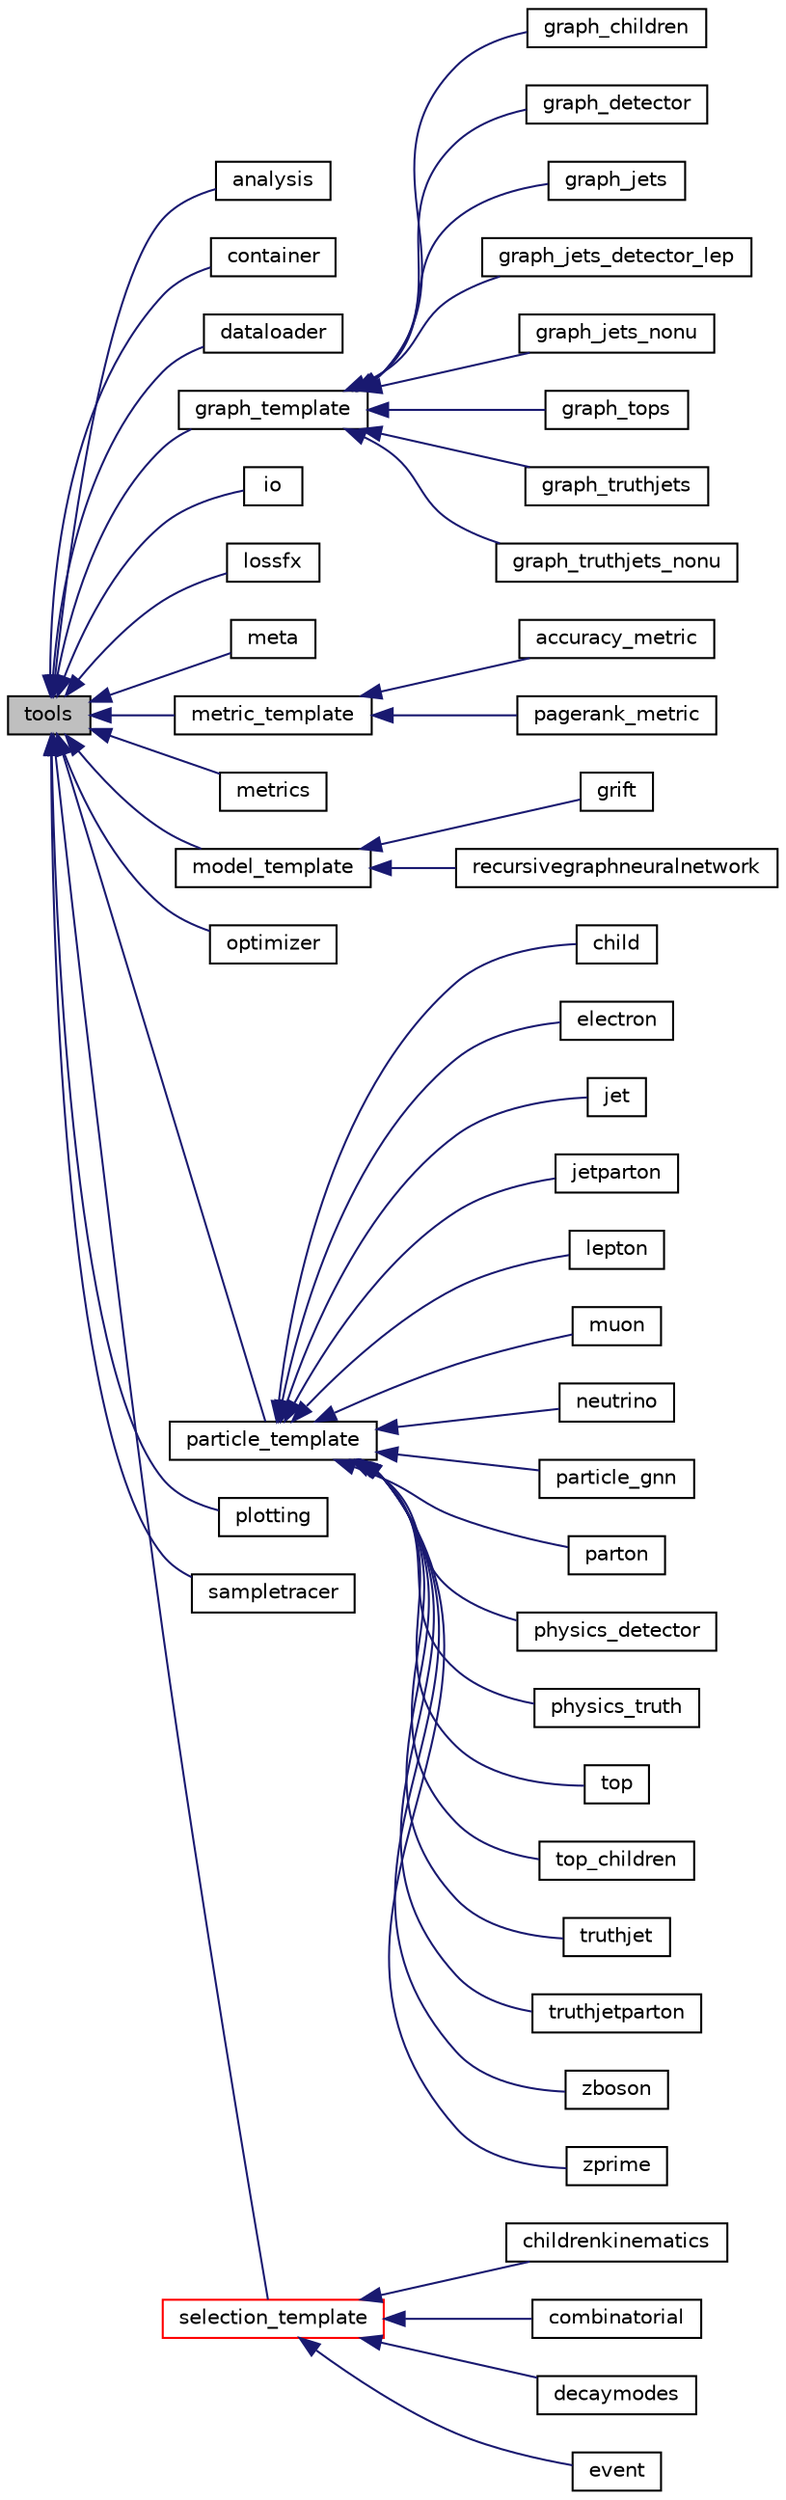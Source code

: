 digraph "tools"
{
 // INTERACTIVE_SVG=YES
 // LATEX_PDF_SIZE
  edge [fontname="Helvetica",fontsize="10",labelfontname="Helvetica",labelfontsize="10"];
  node [fontname="Helvetica",fontsize="10",shape=record];
  rankdir="LR";
  Node1 [label="tools",height=0.2,width=0.4,color="black", fillcolor="grey75", style="filled", fontcolor="black",tooltip="Provides a wide range of utility functions used throughout the framework."];
  Node1 -> Node2 [dir="back",color="midnightblue",fontsize="10",style="solid",fontname="Helvetica"];
  Node2 [label="analysis",height=0.2,width=0.4,color="black", fillcolor="white", style="filled",URL="$classanalysis.html",tooltip="< Inherits from the tools class for utility functions."];
  Node1 -> Node3 [dir="back",color="midnightblue",fontsize="10",style="solid",fontname="Helvetica"];
  Node3 [label="container",height=0.2,width=0.4,color="black", fillcolor="white", style="filled",URL="$classcontainer.html",tooltip=" "];
  Node1 -> Node4 [dir="back",color="midnightblue",fontsize="10",style="solid",fontname="Helvetica"];
  Node4 [label="dataloader",height=0.2,width=0.4,color="black", fillcolor="white", style="filled",URL="$classdataloader.html",tooltip=" "];
  Node1 -> Node5 [dir="back",color="midnightblue",fontsize="10",style="solid",fontname="Helvetica"];
  Node5 [label="graph_template",height=0.2,width=0.4,color="black", fillcolor="white", style="filled",URL="$classgraph__template.html",tooltip=" "];
  Node5 -> Node6 [dir="back",color="midnightblue",fontsize="10",style="solid",fontname="Helvetica"];
  Node6 [label="graph_children",height=0.2,width=0.4,color="black", fillcolor="white", style="filled",URL="$classgraph__children.html",tooltip=" "];
  Node5 -> Node7 [dir="back",color="midnightblue",fontsize="10",style="solid",fontname="Helvetica"];
  Node7 [label="graph_detector",height=0.2,width=0.4,color="black", fillcolor="white", style="filled",URL="$classgraph__detector.html",tooltip=" "];
  Node5 -> Node8 [dir="back",color="midnightblue",fontsize="10",style="solid",fontname="Helvetica"];
  Node8 [label="graph_jets",height=0.2,width=0.4,color="black", fillcolor="white", style="filled",URL="$classgraph__jets.html",tooltip=" "];
  Node5 -> Node9 [dir="back",color="midnightblue",fontsize="10",style="solid",fontname="Helvetica"];
  Node9 [label="graph_jets_detector_lep",height=0.2,width=0.4,color="black", fillcolor="white", style="filled",URL="$classgraph__jets__detector__lep.html",tooltip=" "];
  Node5 -> Node10 [dir="back",color="midnightblue",fontsize="10",style="solid",fontname="Helvetica"];
  Node10 [label="graph_jets_nonu",height=0.2,width=0.4,color="black", fillcolor="white", style="filled",URL="$classgraph__jets__nonu.html",tooltip=" "];
  Node5 -> Node11 [dir="back",color="midnightblue",fontsize="10",style="solid",fontname="Helvetica"];
  Node11 [label="graph_tops",height=0.2,width=0.4,color="black", fillcolor="white", style="filled",URL="$classgraph__tops.html",tooltip=" "];
  Node5 -> Node12 [dir="back",color="midnightblue",fontsize="10",style="solid",fontname="Helvetica"];
  Node12 [label="graph_truthjets",height=0.2,width=0.4,color="black", fillcolor="white", style="filled",URL="$classgraph__truthjets.html",tooltip=" "];
  Node5 -> Node13 [dir="back",color="midnightblue",fontsize="10",style="solid",fontname="Helvetica"];
  Node13 [label="graph_truthjets_nonu",height=0.2,width=0.4,color="black", fillcolor="white", style="filled",URL="$classgraph__truthjets__nonu.html",tooltip=" "];
  Node1 -> Node14 [dir="back",color="midnightblue",fontsize="10",style="solid",fontname="Helvetica"];
  Node14 [label="io",height=0.2,width=0.4,color="black", fillcolor="white", style="filled",URL="$classio.html",tooltip="< Inherits from the notification class for logging capabilities."];
  Node1 -> Node15 [dir="back",color="midnightblue",fontsize="10",style="solid",fontname="Helvetica"];
  Node15 [label="lossfx",height=0.2,width=0.4,color="black", fillcolor="white", style="filled",URL="$classlossfx.html",tooltip=" "];
  Node1 -> Node16 [dir="back",color="midnightblue",fontsize="10",style="solid",fontname="Helvetica"];
  Node16 [label="meta",height=0.2,width=0.4,color="black", fillcolor="white", style="filled",URL="$classmeta.html",tooltip="Provides properties and methods for metadata management."];
  Node1 -> Node17 [dir="back",color="midnightblue",fontsize="10",style="solid",fontname="Helvetica"];
  Node17 [label="metric_template",height=0.2,width=0.4,color="black", fillcolor="white", style="filled",URL="$classmetric__template.html",tooltip=" "];
  Node17 -> Node18 [dir="back",color="midnightblue",fontsize="10",style="solid",fontname="Helvetica"];
  Node18 [label="accuracy_metric",height=0.2,width=0.4,color="black", fillcolor="white", style="filled",URL="$classaccuracy__metric.html",tooltip=" "];
  Node17 -> Node19 [dir="back",color="midnightblue",fontsize="10",style="solid",fontname="Helvetica"];
  Node19 [label="pagerank_metric",height=0.2,width=0.4,color="black", fillcolor="white", style="filled",URL="$classpagerank__metric.html",tooltip=" "];
  Node1 -> Node20 [dir="back",color="midnightblue",fontsize="10",style="solid",fontname="Helvetica"];
  Node20 [label="metrics",height=0.2,width=0.4,color="black", fillcolor="white", style="filled",URL="$classmetrics.html",tooltip=" "];
  Node1 -> Node21 [dir="back",color="midnightblue",fontsize="10",style="solid",fontname="Helvetica"];
  Node21 [label="model_template",height=0.2,width=0.4,color="black", fillcolor="white", style="filled",URL="$classmodel__template.html",tooltip="Base template class for machine learning models."];
  Node21 -> Node22 [dir="back",color="midnightblue",fontsize="10",style="solid",fontname="Helvetica"];
  Node22 [label="grift",height=0.2,width=0.4,color="black", fillcolor="white", style="filled",URL="$classgrift.html",tooltip=" "];
  Node21 -> Node23 [dir="back",color="midnightblue",fontsize="10",style="solid",fontname="Helvetica"];
  Node23 [label="recursivegraphneuralnetwork",height=0.2,width=0.4,color="black", fillcolor="white", style="filled",URL="$classrecursivegraphneuralnetwork.html",tooltip=" "];
  Node1 -> Node24 [dir="back",color="midnightblue",fontsize="10",style="solid",fontname="Helvetica"];
  Node24 [label="optimizer",height=0.2,width=0.4,color="black", fillcolor="white", style="filled",URL="$classoptimizer.html",tooltip=" "];
  Node1 -> Node25 [dir="back",color="midnightblue",fontsize="10",style="solid",fontname="Helvetica"];
  Node25 [label="particle_template",height=0.2,width=0.4,color="black", fillcolor="white", style="filled",URL="$classparticle__template.html",tooltip=" "];
  Node25 -> Node26 [dir="back",color="midnightblue",fontsize="10",style="solid",fontname="Helvetica"];
  Node26 [label="child",height=0.2,width=0.4,color="black", fillcolor="white", style="filled",URL="$classchild.html",tooltip=" "];
  Node25 -> Node27 [dir="back",color="midnightblue",fontsize="10",style="solid",fontname="Helvetica"];
  Node27 [label="electron",height=0.2,width=0.4,color="black", fillcolor="white", style="filled",URL="$classelectron.html",tooltip=" "];
  Node25 -> Node28 [dir="back",color="midnightblue",fontsize="10",style="solid",fontname="Helvetica"];
  Node28 [label="jet",height=0.2,width=0.4,color="black", fillcolor="white", style="filled",URL="$classjet.html",tooltip=" "];
  Node25 -> Node29 [dir="back",color="midnightblue",fontsize="10",style="solid",fontname="Helvetica"];
  Node29 [label="jetparton",height=0.2,width=0.4,color="black", fillcolor="white", style="filled",URL="$classjetparton.html",tooltip=" "];
  Node25 -> Node30 [dir="back",color="midnightblue",fontsize="10",style="solid",fontname="Helvetica"];
  Node30 [label="lepton",height=0.2,width=0.4,color="black", fillcolor="white", style="filled",URL="$classlepton.html",tooltip=" "];
  Node25 -> Node31 [dir="back",color="midnightblue",fontsize="10",style="solid",fontname="Helvetica"];
  Node31 [label="muon",height=0.2,width=0.4,color="black", fillcolor="white", style="filled",URL="$classmuon.html",tooltip=" "];
  Node25 -> Node32 [dir="back",color="midnightblue",fontsize="10",style="solid",fontname="Helvetica"];
  Node32 [label="neutrino",height=0.2,width=0.4,color="black", fillcolor="white", style="filled",URL="$classneutrino.html",tooltip=" "];
  Node25 -> Node33 [dir="back",color="midnightblue",fontsize="10",style="solid",fontname="Helvetica"];
  Node33 [label="particle_gnn",height=0.2,width=0.4,color="black", fillcolor="white", style="filled",URL="$classparticle__gnn.html",tooltip=" "];
  Node25 -> Node34 [dir="back",color="midnightblue",fontsize="10",style="solid",fontname="Helvetica"];
  Node34 [label="parton",height=0.2,width=0.4,color="black", fillcolor="white", style="filled",URL="$classparton.html",tooltip=" "];
  Node25 -> Node35 [dir="back",color="midnightblue",fontsize="10",style="solid",fontname="Helvetica"];
  Node35 [label="physics_detector",height=0.2,width=0.4,color="black", fillcolor="white", style="filled",URL="$classphysics__detector.html",tooltip=" "];
  Node25 -> Node36 [dir="back",color="midnightblue",fontsize="10",style="solid",fontname="Helvetica"];
  Node36 [label="physics_truth",height=0.2,width=0.4,color="black", fillcolor="white", style="filled",URL="$classphysics__truth.html",tooltip=" "];
  Node25 -> Node37 [dir="back",color="midnightblue",fontsize="10",style="solid",fontname="Helvetica"];
  Node37 [label="top",height=0.2,width=0.4,color="black", fillcolor="white", style="filled",URL="$classtop.html",tooltip=" "];
  Node25 -> Node38 [dir="back",color="midnightblue",fontsize="10",style="solid",fontname="Helvetica"];
  Node38 [label="top_children",height=0.2,width=0.4,color="black", fillcolor="white", style="filled",URL="$classtop__children.html",tooltip=" "];
  Node25 -> Node39 [dir="back",color="midnightblue",fontsize="10",style="solid",fontname="Helvetica"];
  Node39 [label="truthjet",height=0.2,width=0.4,color="black", fillcolor="white", style="filled",URL="$classtruthjet.html",tooltip=" "];
  Node25 -> Node40 [dir="back",color="midnightblue",fontsize="10",style="solid",fontname="Helvetica"];
  Node40 [label="truthjetparton",height=0.2,width=0.4,color="black", fillcolor="white", style="filled",URL="$classtruthjetparton.html",tooltip=" "];
  Node25 -> Node41 [dir="back",color="midnightblue",fontsize="10",style="solid",fontname="Helvetica"];
  Node41 [label="zboson",height=0.2,width=0.4,color="black", fillcolor="white", style="filled",URL="$classzboson.html",tooltip=" "];
  Node25 -> Node42 [dir="back",color="midnightblue",fontsize="10",style="solid",fontname="Helvetica"];
  Node42 [label="zprime",height=0.2,width=0.4,color="black", fillcolor="white", style="filled",URL="$classzprime.html",tooltip=" "];
  Node1 -> Node43 [dir="back",color="midnightblue",fontsize="10",style="solid",fontname="Helvetica"];
  Node43 [label="plotting",height=0.2,width=0.4,color="black", fillcolor="white", style="filled",URL="$classplotting.html",tooltip="Provides functionality for creating and managing visualizations."];
  Node1 -> Node44 [dir="back",color="midnightblue",fontsize="10",style="solid",fontname="Helvetica"];
  Node44 [label="sampletracer",height=0.2,width=0.4,color="black", fillcolor="white", style="filled",URL="$classsampletracer.html",tooltip=" "];
  Node1 -> Node45 [dir="back",color="midnightblue",fontsize="10",style="solid",fontname="Helvetica"];
  Node45 [label="selection_template",height=0.2,width=0.4,color="red", fillcolor="white", style="filled",URL="$classselection__template.html",tooltip=" "];
  Node45 -> Node46 [dir="back",color="midnightblue",fontsize="10",style="solid",fontname="Helvetica"];
  Node46 [label="childrenkinematics",height=0.2,width=0.4,color="black", fillcolor="white", style="filled",URL="$classchildrenkinematics.html",tooltip=" "];
  Node45 -> Node47 [dir="back",color="midnightblue",fontsize="10",style="solid",fontname="Helvetica"];
  Node47 [label="combinatorial",height=0.2,width=0.4,color="black", fillcolor="white", style="filled",URL="$classcombinatorial.html",tooltip=" "];
  Node45 -> Node48 [dir="back",color="midnightblue",fontsize="10",style="solid",fontname="Helvetica"];
  Node48 [label="decaymodes",height=0.2,width=0.4,color="black", fillcolor="white", style="filled",URL="$classdecaymodes.html",tooltip=" "];
  Node45 -> Node49 [dir="back",color="midnightblue",fontsize="10",style="solid",fontname="Helvetica"];
  Node49 [label="event",height=0.2,width=0.4,color="black", fillcolor="white", style="filled",URL="$classevent.html",tooltip=" "];
}
